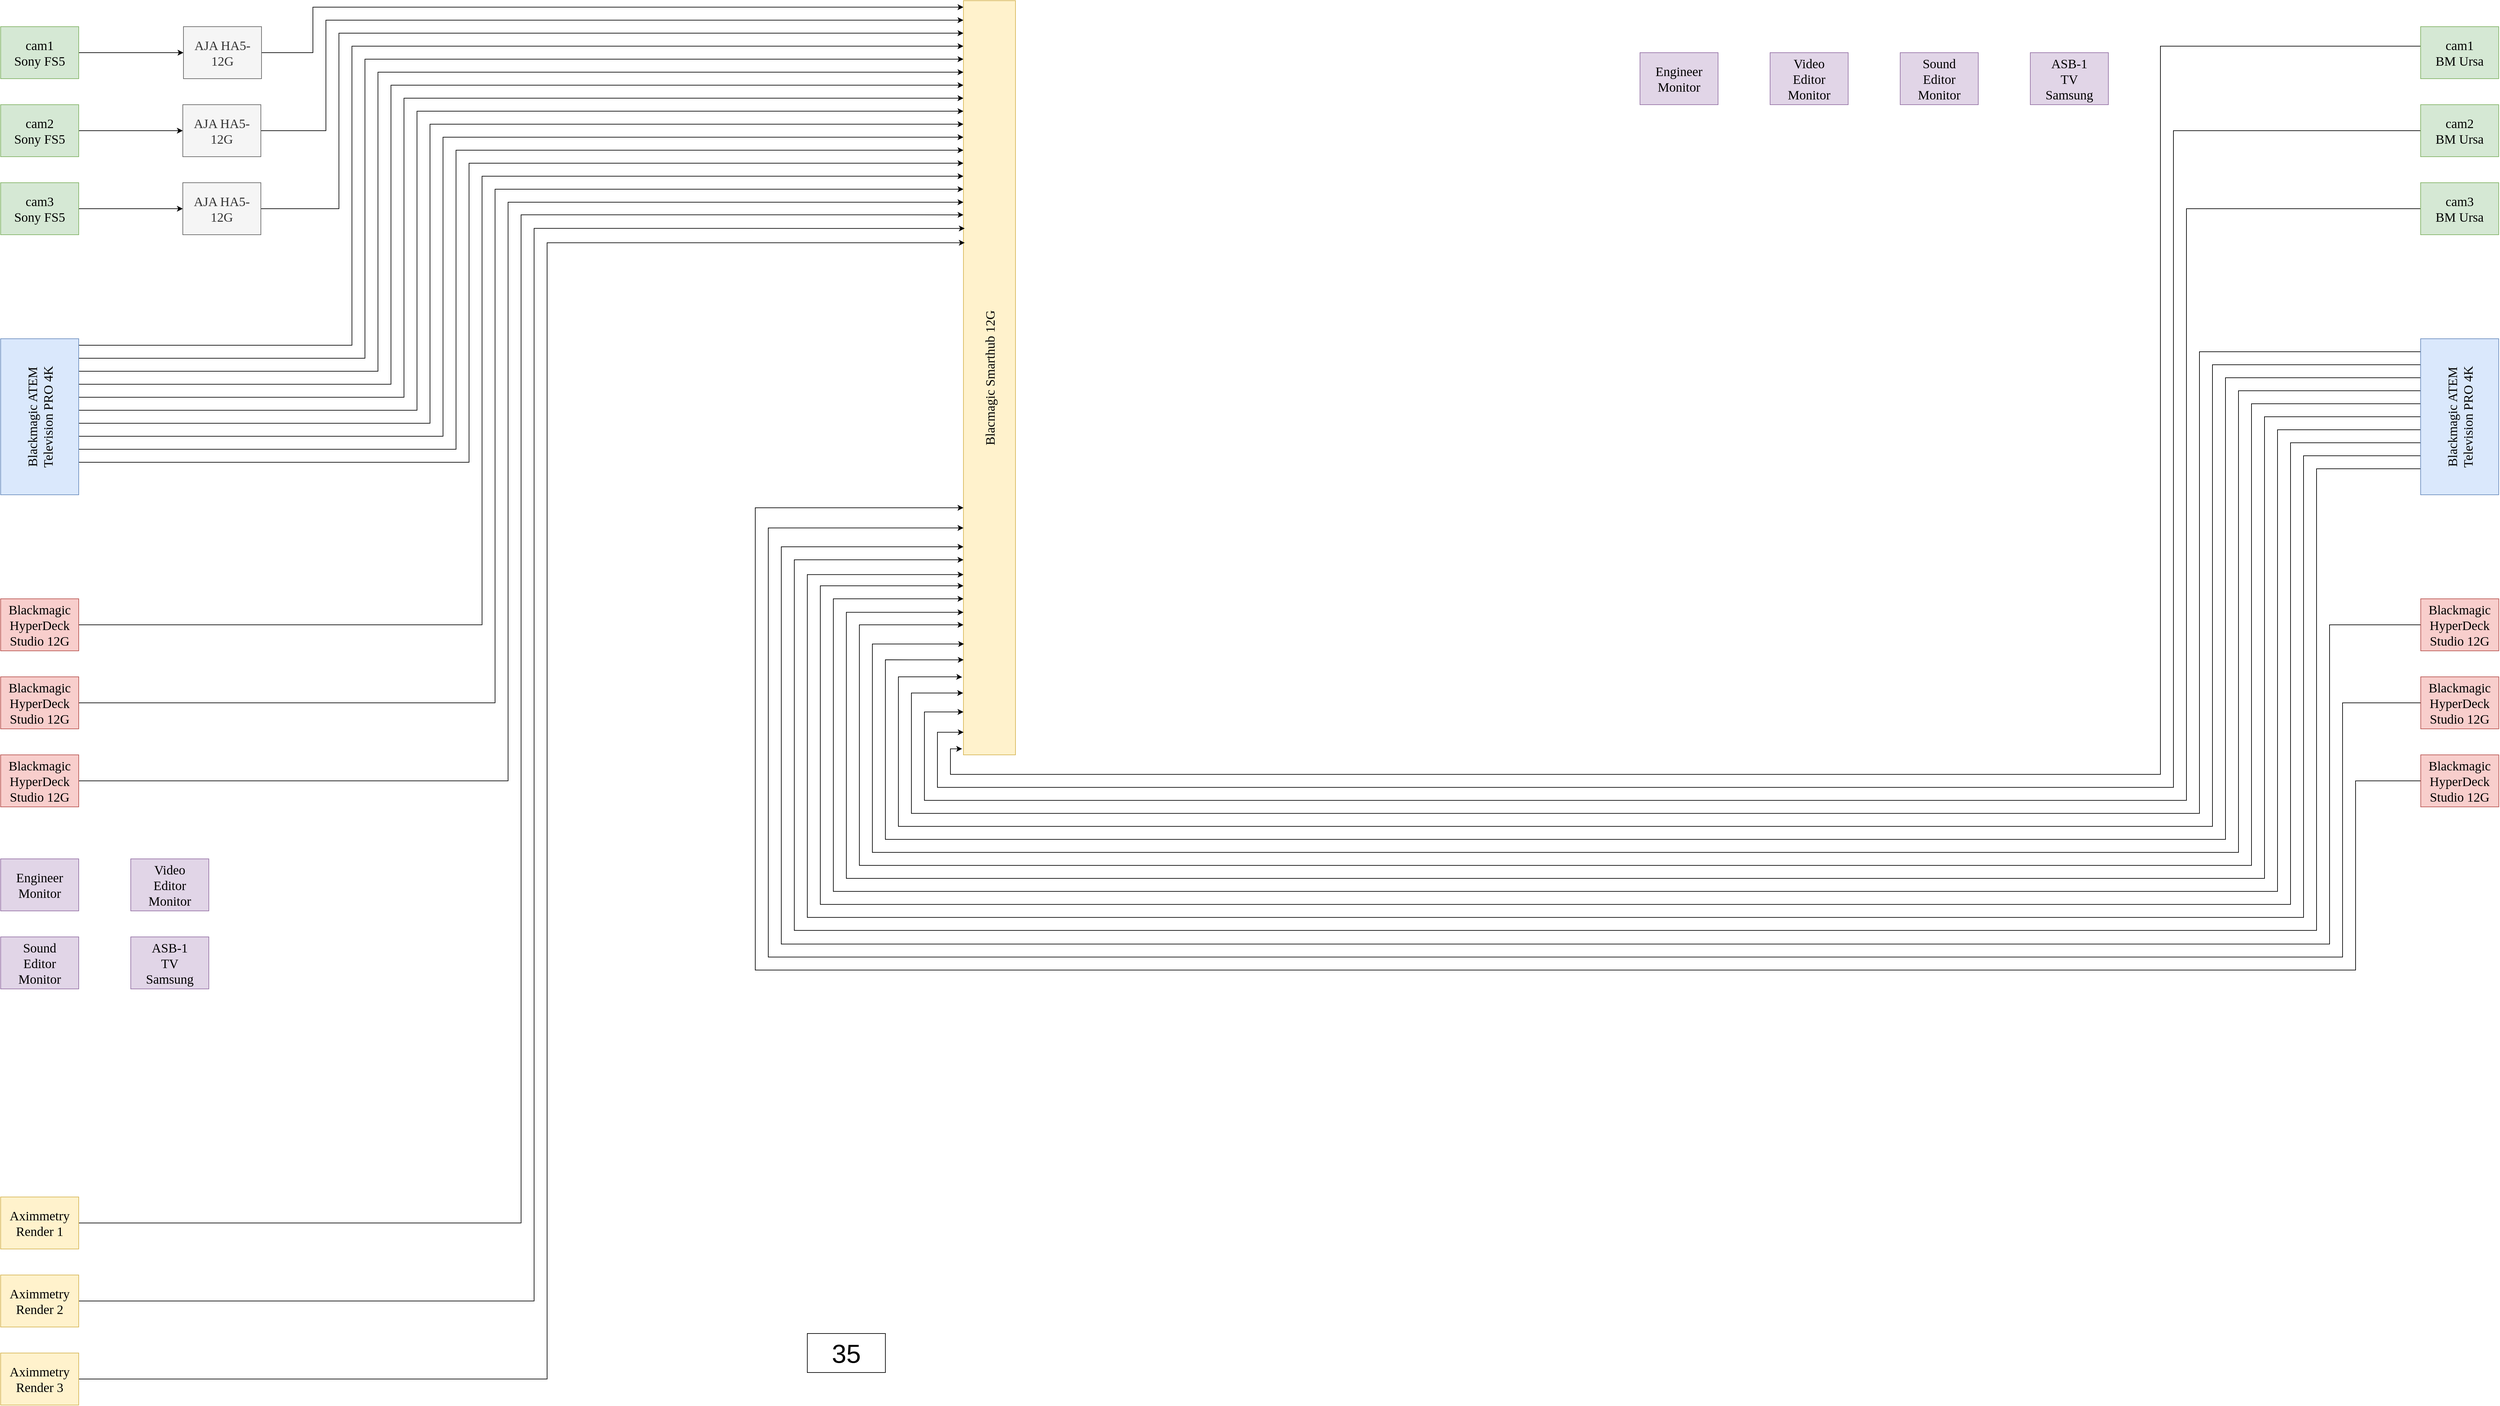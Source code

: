 <mxfile version="10.6.7" type="github"><diagram id="8zPpaCdNfco4rCtqq6pd" name="Chromakey ASB-1"><mxGraphModel dx="3093" dy="1860" grid="1" gridSize="10" guides="1" tooltips="1" connect="1" arrows="1" fold="1" page="1" pageScale="1" pageWidth="2336" pageHeight="1654" math="0" shadow="0"><root><mxCell id="0"/><mxCell id="1" parent="0"/><mxCell id="PRNeWvGEzYsnuZo690AR-102" style="edgeStyle=orthogonalEdgeStyle;rounded=0;orthogonalLoop=1;jettySize=auto;html=1;entryX=0;entryY=0.5;entryDx=0;entryDy=0;fontFamily=Verdana;fontSize=20;" parent="1" source="PRNeWvGEzYsnuZo690AR-89" target="PRNeWvGEzYsnuZo690AR-96" edge="1"><mxGeometry relative="1" as="geometry"/></mxCell><mxCell id="PRNeWvGEzYsnuZo690AR-89" value="cam1&lt;br&gt;Sony FS5&lt;br&gt;" style="rounded=0;whiteSpace=wrap;html=1;fontFamily=Verdana;fontSize=20;fillColor=#d5e8d4;strokeColor=#82b366;" parent="1" vertex="1"><mxGeometry x="400" y="160" width="120" height="80" as="geometry"/></mxCell><mxCell id="PRNeWvGEzYsnuZo690AR-105" style="edgeStyle=orthogonalEdgeStyle;rounded=0;orthogonalLoop=1;jettySize=auto;html=1;entryX=0;entryY=0.5;entryDx=0;entryDy=0;fontFamily=Verdana;fontSize=20;" parent="1" source="PRNeWvGEzYsnuZo690AR-94" target="PRNeWvGEzYsnuZo690AR-100" edge="1"><mxGeometry relative="1" as="geometry"/></mxCell><mxCell id="PRNeWvGEzYsnuZo690AR-94" value="cam2&lt;br&gt;Sony FS5&lt;br&gt;" style="rounded=0;whiteSpace=wrap;html=1;fontFamily=Verdana;fontSize=20;fillColor=#d5e8d4;strokeColor=#82b366;" parent="1" vertex="1"><mxGeometry x="400" y="280" width="120" height="80" as="geometry"/></mxCell><mxCell id="PRNeWvGEzYsnuZo690AR-106" style="edgeStyle=orthogonalEdgeStyle;rounded=0;orthogonalLoop=1;jettySize=auto;html=1;entryX=0;entryY=0.5;entryDx=0;entryDy=0;fontFamily=Verdana;fontSize=20;" parent="1" source="PRNeWvGEzYsnuZo690AR-95" target="PRNeWvGEzYsnuZo690AR-101" edge="1"><mxGeometry relative="1" as="geometry"/></mxCell><mxCell id="PRNeWvGEzYsnuZo690AR-95" value="cam3&lt;br&gt;Sony FS5&lt;br&gt;" style="rounded=0;whiteSpace=wrap;html=1;fontFamily=Verdana;fontSize=20;fillColor=#d5e8d4;strokeColor=#82b366;" parent="1" vertex="1"><mxGeometry x="400" y="400" width="120" height="80" as="geometry"/></mxCell><mxCell id="cZCcKE036kt_M7OEwNeD-14" style="edgeStyle=orthogonalEdgeStyle;rounded=0;orthogonalLoop=1;jettySize=auto;html=1;fontSize=22;" parent="1" source="PRNeWvGEzYsnuZo690AR-96" target="BGWSi0pUhEESYbRutxwz-24" edge="1"><mxGeometry relative="1" as="geometry"><Array as="points"><mxPoint x="880" y="200"/><mxPoint x="880" y="130"/></Array></mxGeometry></mxCell><mxCell id="PRNeWvGEzYsnuZo690AR-96" value="&lt;span&gt;AJA HA5-12G&lt;/span&gt;&lt;br&gt;" style="rounded=0;whiteSpace=wrap;html=1;fontFamily=Verdana;fontSize=20;fillColor=#f5f5f5;strokeColor=#666666;fontColor=#333333;" parent="1" vertex="1"><mxGeometry x="681" y="160" width="120" height="80" as="geometry"/></mxCell><mxCell id="cZCcKE036kt_M7OEwNeD-15" style="edgeStyle=orthogonalEdgeStyle;rounded=0;orthogonalLoop=1;jettySize=auto;html=1;fontSize=22;" parent="1" source="PRNeWvGEzYsnuZo690AR-100" target="BGWSi0pUhEESYbRutxwz-24" edge="1"><mxGeometry relative="1" as="geometry"><Array as="points"><mxPoint x="900" y="320"/><mxPoint x="900" y="150"/></Array></mxGeometry></mxCell><mxCell id="PRNeWvGEzYsnuZo690AR-100" value="&lt;span&gt;AJA HA5-12G&lt;/span&gt;&lt;br&gt;" style="rounded=0;whiteSpace=wrap;html=1;fontFamily=Verdana;fontSize=20;fillColor=#f5f5f5;strokeColor=#666666;fontColor=#333333;" parent="1" vertex="1"><mxGeometry x="680" y="280" width="120" height="80" as="geometry"/></mxCell><mxCell id="cZCcKE036kt_M7OEwNeD-16" style="edgeStyle=orthogonalEdgeStyle;rounded=0;orthogonalLoop=1;jettySize=auto;html=1;fontSize=22;" parent="1" source="PRNeWvGEzYsnuZo690AR-101" target="BGWSi0pUhEESYbRutxwz-24" edge="1"><mxGeometry relative="1" as="geometry"><Array as="points"><mxPoint x="920" y="440"/><mxPoint x="920" y="170"/></Array></mxGeometry></mxCell><mxCell id="PRNeWvGEzYsnuZo690AR-101" value="&lt;span&gt;AJA HA5-12G&lt;/span&gt;&lt;br&gt;" style="rounded=0;whiteSpace=wrap;html=1;fontFamily=Verdana;fontSize=20;fillColor=#f5f5f5;strokeColor=#666666;fontColor=#333333;" parent="1" vertex="1"><mxGeometry x="680" y="400" width="120" height="80" as="geometry"/></mxCell><mxCell id="cZCcKE036kt_M7OEwNeD-17" style="edgeStyle=orthogonalEdgeStyle;rounded=0;orthogonalLoop=1;jettySize=auto;html=1;fontSize=22;" parent="1" source="ANexXLqlYqrbS0PYl5LX-39" target="BGWSi0pUhEESYbRutxwz-24" edge="1"><mxGeometry relative="1" as="geometry"><Array as="points"><mxPoint x="940" y="650"/><mxPoint x="940" y="190"/></Array></mxGeometry></mxCell><mxCell id="cZCcKE036kt_M7OEwNeD-18" style="edgeStyle=orthogonalEdgeStyle;rounded=0;orthogonalLoop=1;jettySize=auto;html=1;fontSize=22;" parent="1" source="ANexXLqlYqrbS0PYl5LX-39" target="BGWSi0pUhEESYbRutxwz-24" edge="1"><mxGeometry relative="1" as="geometry"><Array as="points"><mxPoint x="960" y="670"/><mxPoint x="960" y="210"/></Array></mxGeometry></mxCell><mxCell id="cZCcKE036kt_M7OEwNeD-19" style="edgeStyle=orthogonalEdgeStyle;rounded=0;orthogonalLoop=1;jettySize=auto;html=1;fontSize=22;" parent="1" source="ANexXLqlYqrbS0PYl5LX-39" target="BGWSi0pUhEESYbRutxwz-24" edge="1"><mxGeometry relative="1" as="geometry"><Array as="points"><mxPoint x="980" y="690"/><mxPoint x="980" y="230"/></Array></mxGeometry></mxCell><mxCell id="cZCcKE036kt_M7OEwNeD-20" style="edgeStyle=orthogonalEdgeStyle;rounded=0;orthogonalLoop=1;jettySize=auto;html=1;fontSize=22;" parent="1" source="ANexXLqlYqrbS0PYl5LX-39" target="BGWSi0pUhEESYbRutxwz-24" edge="1"><mxGeometry relative="1" as="geometry"><Array as="points"><mxPoint x="1000" y="710"/><mxPoint x="1000" y="250"/></Array></mxGeometry></mxCell><mxCell id="cZCcKE036kt_M7OEwNeD-21" style="edgeStyle=orthogonalEdgeStyle;rounded=0;orthogonalLoop=1;jettySize=auto;html=1;fontSize=22;" parent="1" source="ANexXLqlYqrbS0PYl5LX-39" target="BGWSi0pUhEESYbRutxwz-24" edge="1"><mxGeometry relative="1" as="geometry"><Array as="points"><mxPoint x="1020" y="730"/><mxPoint x="1020" y="270"/></Array></mxGeometry></mxCell><mxCell id="cZCcKE036kt_M7OEwNeD-22" style="edgeStyle=orthogonalEdgeStyle;rounded=0;orthogonalLoop=1;jettySize=auto;html=1;fontSize=22;" parent="1" source="ANexXLqlYqrbS0PYl5LX-39" target="BGWSi0pUhEESYbRutxwz-24" edge="1"><mxGeometry relative="1" as="geometry"><Array as="points"><mxPoint x="1040" y="750"/><mxPoint x="1040" y="290"/></Array></mxGeometry></mxCell><mxCell id="cZCcKE036kt_M7OEwNeD-24" style="edgeStyle=orthogonalEdgeStyle;rounded=0;orthogonalLoop=1;jettySize=auto;html=1;fontSize=22;" parent="1" source="ANexXLqlYqrbS0PYl5LX-39" target="BGWSi0pUhEESYbRutxwz-24" edge="1"><mxGeometry relative="1" as="geometry"><Array as="points"><mxPoint x="1060" y="770"/><mxPoint x="1060" y="310"/></Array></mxGeometry></mxCell><mxCell id="cZCcKE036kt_M7OEwNeD-25" style="edgeStyle=orthogonalEdgeStyle;rounded=0;orthogonalLoop=1;jettySize=auto;html=1;fontSize=22;" parent="1" source="ANexXLqlYqrbS0PYl5LX-39" target="BGWSi0pUhEESYbRutxwz-24" edge="1"><mxGeometry relative="1" as="geometry"><Array as="points"><mxPoint x="1080" y="790"/><mxPoint x="1080" y="330"/></Array></mxGeometry></mxCell><mxCell id="cZCcKE036kt_M7OEwNeD-26" style="edgeStyle=orthogonalEdgeStyle;rounded=0;orthogonalLoop=1;jettySize=auto;html=1;fontSize=22;" parent="1" source="ANexXLqlYqrbS0PYl5LX-39" target="BGWSi0pUhEESYbRutxwz-24" edge="1"><mxGeometry relative="1" as="geometry"><Array as="points"><mxPoint x="1100" y="810"/><mxPoint x="1100" y="350"/></Array></mxGeometry></mxCell><mxCell id="cZCcKE036kt_M7OEwNeD-27" style="edgeStyle=orthogonalEdgeStyle;rounded=0;orthogonalLoop=1;jettySize=auto;html=1;fontSize=22;" parent="1" source="ANexXLqlYqrbS0PYl5LX-39" target="BGWSi0pUhEESYbRutxwz-24" edge="1"><mxGeometry relative="1" as="geometry"><Array as="points"><mxPoint x="1120" y="830"/><mxPoint x="1120" y="370"/></Array></mxGeometry></mxCell><mxCell id="ANexXLqlYqrbS0PYl5LX-39" value="Blackmagic ATEM Television PRO 4K&lt;br&gt;" style="rounded=0;whiteSpace=wrap;html=1;fontFamily=Verdana;fontSize=20;fillColor=#dae8fc;strokeColor=#6c8ebf;flipV=1;flipH=1;horizontal=0;" parent="1" vertex="1"><mxGeometry x="400" y="640" width="120" height="240" as="geometry"/></mxCell><mxCell id="cZCcKE036kt_M7OEwNeD-28" style="edgeStyle=orthogonalEdgeStyle;rounded=0;orthogonalLoop=1;jettySize=auto;html=1;fontSize=22;" parent="1" source="ANexXLqlYqrbS0PYl5LX-40" target="BGWSi0pUhEESYbRutxwz-24" edge="1"><mxGeometry relative="1" as="geometry"><Array as="points"><mxPoint x="1140" y="1080"/><mxPoint x="1140" y="390"/></Array></mxGeometry></mxCell><mxCell id="ANexXLqlYqrbS0PYl5LX-40" value="&lt;span&gt;Blackmagic HyperDeck Studio 12G&lt;/span&gt;&lt;br&gt;" style="rounded=0;whiteSpace=wrap;html=1;fontFamily=Verdana;fontSize=20;fillColor=#f8cecc;strokeColor=#b85450;" parent="1" vertex="1"><mxGeometry x="400" y="1040" width="120" height="80" as="geometry"/></mxCell><mxCell id="cZCcKE036kt_M7OEwNeD-29" style="edgeStyle=orthogonalEdgeStyle;rounded=0;orthogonalLoop=1;jettySize=auto;html=1;fontSize=22;" parent="1" source="ANexXLqlYqrbS0PYl5LX-42" target="BGWSi0pUhEESYbRutxwz-24" edge="1"><mxGeometry relative="1" as="geometry"><Array as="points"><mxPoint x="1160" y="1200"/><mxPoint x="1160" y="410"/></Array></mxGeometry></mxCell><mxCell id="ANexXLqlYqrbS0PYl5LX-42" value="&lt;span&gt;Blackmagic HyperDeck Studio 12G&lt;/span&gt;&lt;br&gt;" style="rounded=0;whiteSpace=wrap;html=1;fontFamily=Verdana;fontSize=20;fillColor=#f8cecc;strokeColor=#b85450;" parent="1" vertex="1"><mxGeometry x="400" y="1160" width="120" height="80" as="geometry"/></mxCell><mxCell id="cZCcKE036kt_M7OEwNeD-30" style="edgeStyle=orthogonalEdgeStyle;rounded=0;orthogonalLoop=1;jettySize=auto;html=1;fontSize=22;" parent="1" source="ANexXLqlYqrbS0PYl5LX-43" target="BGWSi0pUhEESYbRutxwz-24" edge="1"><mxGeometry relative="1" as="geometry"><Array as="points"><mxPoint x="1180" y="1320"/><mxPoint x="1180" y="430"/></Array></mxGeometry></mxCell><mxCell id="ANexXLqlYqrbS0PYl5LX-43" value="&lt;span&gt;Blackmagic HyperDeck Studio 12G&lt;/span&gt;&lt;br&gt;" style="rounded=0;whiteSpace=wrap;html=1;fontFamily=Verdana;fontSize=20;fillColor=#f8cecc;strokeColor=#b85450;" parent="1" vertex="1"><mxGeometry x="400" y="1280" width="120" height="80" as="geometry"/></mxCell><mxCell id="BGWSi0pUhEESYbRutxwz-1" value="Engineer&lt;br&gt;Monitor&lt;br&gt;" style="rounded=0;whiteSpace=wrap;html=1;fontFamily=Verdana;fontSize=20;fillColor=#e1d5e7;strokeColor=#9673a6;" parent="1" vertex="1"><mxGeometry x="400" y="1440" width="120" height="80" as="geometry"/></mxCell><mxCell id="BGWSi0pUhEESYbRutxwz-2" value="Video&lt;br&gt;Editor&lt;br&gt;Monitor&lt;br&gt;" style="rounded=0;whiteSpace=wrap;html=1;fontFamily=Verdana;fontSize=20;fillColor=#e1d5e7;strokeColor=#9673a6;" parent="1" vertex="1"><mxGeometry x="600" y="1440" width="120" height="80" as="geometry"/></mxCell><mxCell id="BGWSi0pUhEESYbRutxwz-3" value="ASB-1 &lt;br&gt;TV&lt;br&gt;Samsung&lt;br&gt;" style="rounded=0;whiteSpace=wrap;html=1;fontFamily=Verdana;fontSize=20;fillColor=#e1d5e7;strokeColor=#9673a6;" parent="1" vertex="1"><mxGeometry x="600" y="1560" width="120" height="80" as="geometry"/></mxCell><mxCell id="BGWSi0pUhEESYbRutxwz-4" value="Sound&lt;br&gt;Editor&lt;br&gt;Monitor&lt;br&gt;" style="rounded=0;whiteSpace=wrap;html=1;fontFamily=Verdana;fontSize=20;fillColor=#e1d5e7;strokeColor=#9673a6;" parent="1" vertex="1"><mxGeometry x="400" y="1560" width="120" height="80" as="geometry"/></mxCell><mxCell id="BGWSi0pUhEESYbRutxwz-24" value="Blacmagic Smarthub 12G" style="rounded=0;whiteSpace=wrap;html=1;fontFamily=Verdana;fontSize=20;horizontal=0;fillColor=#fff2cc;strokeColor=#d6b656;" parent="1" vertex="1"><mxGeometry x="1880" y="120" width="80" height="1160" as="geometry"/></mxCell><mxCell id="7rxG0kGC3EQJ1BJ71K5Z-4" style="edgeStyle=orthogonalEdgeStyle;rounded=0;orthogonalLoop=1;jettySize=auto;html=1;entryX=-0.025;entryY=0.992;entryDx=0;entryDy=0;entryPerimeter=0;" edge="1" parent="1" source="7rxG0kGC3EQJ1BJ71K5Z-1" target="BGWSi0pUhEESYbRutxwz-24"><mxGeometry relative="1" as="geometry"><Array as="points"><mxPoint x="3720" y="190"/><mxPoint x="3720" y="1310"/><mxPoint x="1860" y="1310"/></Array></mxGeometry></mxCell><mxCell id="7rxG0kGC3EQJ1BJ71K5Z-1" value="cam1&lt;br&gt;BM Ursa&lt;br&gt;" style="rounded=0;whiteSpace=wrap;html=1;fontFamily=Verdana;fontSize=20;fillColor=#d5e8d4;strokeColor=#82b366;" vertex="1" parent="1"><mxGeometry x="4120" y="160" width="120" height="80" as="geometry"/></mxCell><mxCell id="7rxG0kGC3EQJ1BJ71K5Z-6" style="edgeStyle=orthogonalEdgeStyle;rounded=0;orthogonalLoop=1;jettySize=auto;html=1;entryX=0.004;entryY=0.97;entryDx=0;entryDy=0;entryPerimeter=0;" edge="1" parent="1" source="7rxG0kGC3EQJ1BJ71K5Z-2" target="BGWSi0pUhEESYbRutxwz-24"><mxGeometry relative="1" as="geometry"><Array as="points"><mxPoint x="3740" y="320"/><mxPoint x="3740" y="1330"/><mxPoint x="1840" y="1330"/><mxPoint x="1840" y="1245"/></Array></mxGeometry></mxCell><mxCell id="7rxG0kGC3EQJ1BJ71K5Z-2" value="cam2&lt;br&gt;BM Ursa&lt;br&gt;" style="rounded=0;whiteSpace=wrap;html=1;fontFamily=Verdana;fontSize=20;fillColor=#d5e8d4;strokeColor=#82b366;" vertex="1" parent="1"><mxGeometry x="4120" y="280" width="120" height="80" as="geometry"/></mxCell><mxCell id="7rxG0kGC3EQJ1BJ71K5Z-7" style="edgeStyle=orthogonalEdgeStyle;rounded=0;orthogonalLoop=1;jettySize=auto;html=1;" edge="1" parent="1" source="7rxG0kGC3EQJ1BJ71K5Z-3" target="BGWSi0pUhEESYbRutxwz-24"><mxGeometry relative="1" as="geometry"><Array as="points"><mxPoint x="3760" y="440"/><mxPoint x="3760" y="1350"/><mxPoint x="1820" y="1350"/><mxPoint x="1820" y="1214"/></Array></mxGeometry></mxCell><mxCell id="7rxG0kGC3EQJ1BJ71K5Z-3" value="cam3&lt;br&gt;BM Ursa&lt;br&gt;" style="rounded=0;whiteSpace=wrap;html=1;fontFamily=Verdana;fontSize=20;fillColor=#d5e8d4;strokeColor=#82b366;" vertex="1" parent="1"><mxGeometry x="4120" y="400" width="120" height="80" as="geometry"/></mxCell><mxCell id="7rxG0kGC3EQJ1BJ71K5Z-9" style="edgeStyle=orthogonalEdgeStyle;rounded=0;orthogonalLoop=1;jettySize=auto;html=1;entryX=-0.006;entryY=0.918;entryDx=0;entryDy=0;entryPerimeter=0;" edge="1" parent="1" source="7rxG0kGC3EQJ1BJ71K5Z-8" target="BGWSi0pUhEESYbRutxwz-24"><mxGeometry relative="1" as="geometry"><Array as="points"><mxPoint x="3780" y="660"/><mxPoint x="3780" y="1370"/><mxPoint x="1800" y="1370"/><mxPoint x="1800" y="1185"/></Array></mxGeometry></mxCell><mxCell id="7rxG0kGC3EQJ1BJ71K5Z-10" style="edgeStyle=orthogonalEdgeStyle;rounded=0;orthogonalLoop=1;jettySize=auto;html=1;entryX=-0.024;entryY=0.897;entryDx=0;entryDy=0;entryPerimeter=0;" edge="1" parent="1" source="7rxG0kGC3EQJ1BJ71K5Z-8" target="BGWSi0pUhEESYbRutxwz-24"><mxGeometry relative="1" as="geometry"><mxPoint x="1860" y="1160" as="targetPoint"/><Array as="points"><mxPoint x="3800" y="680"/><mxPoint x="3800" y="1390"/><mxPoint x="1780" y="1390"/><mxPoint x="1780" y="1160"/><mxPoint x="1870" y="1160"/></Array></mxGeometry></mxCell><mxCell id="7rxG0kGC3EQJ1BJ71K5Z-11" style="edgeStyle=orthogonalEdgeStyle;rounded=0;orthogonalLoop=1;jettySize=auto;html=1;entryX=0.005;entryY=0.874;entryDx=0;entryDy=0;entryPerimeter=0;" edge="1" parent="1" source="7rxG0kGC3EQJ1BJ71K5Z-8" target="BGWSi0pUhEESYbRutxwz-24"><mxGeometry relative="1" as="geometry"><Array as="points"><mxPoint x="3820" y="700"/><mxPoint x="3820" y="1410"/><mxPoint x="1760" y="1410"/><mxPoint x="1760" y="1134"/></Array></mxGeometry></mxCell><mxCell id="7rxG0kGC3EQJ1BJ71K5Z-13" style="edgeStyle=orthogonalEdgeStyle;rounded=0;orthogonalLoop=1;jettySize=auto;html=1;entryX=0.012;entryY=0.853;entryDx=0;entryDy=0;entryPerimeter=0;" edge="1" parent="1" source="7rxG0kGC3EQJ1BJ71K5Z-8" target="BGWSi0pUhEESYbRutxwz-24"><mxGeometry relative="1" as="geometry"><mxPoint x="1878" y="1110" as="targetPoint"/><Array as="points"><mxPoint x="3840" y="720"/><mxPoint x="3840" y="1430"/><mxPoint x="1740" y="1430"/><mxPoint x="1740" y="1109"/></Array></mxGeometry></mxCell><mxCell id="7rxG0kGC3EQJ1BJ71K5Z-14" style="edgeStyle=orthogonalEdgeStyle;rounded=0;orthogonalLoop=1;jettySize=auto;html=1;" edge="1" parent="1" source="7rxG0kGC3EQJ1BJ71K5Z-8" target="BGWSi0pUhEESYbRutxwz-24"><mxGeometry relative="1" as="geometry"><Array as="points"><mxPoint x="3860" y="740"/><mxPoint x="3860" y="1450"/><mxPoint x="1720" y="1450"/><mxPoint x="1720" y="1080"/></Array></mxGeometry></mxCell><mxCell id="7rxG0kGC3EQJ1BJ71K5Z-15" style="edgeStyle=orthogonalEdgeStyle;rounded=0;orthogonalLoop=1;jettySize=auto;html=1;entryX=0;entryY=0.811;entryDx=0;entryDy=0;entryPerimeter=0;" edge="1" parent="1" source="7rxG0kGC3EQJ1BJ71K5Z-8" target="BGWSi0pUhEESYbRutxwz-24"><mxGeometry relative="1" as="geometry"><Array as="points"><mxPoint x="3880" y="760"/><mxPoint x="3880" y="1470"/><mxPoint x="1700" y="1470"/><mxPoint x="1700" y="1061"/></Array></mxGeometry></mxCell><mxCell id="7rxG0kGC3EQJ1BJ71K5Z-16" style="edgeStyle=orthogonalEdgeStyle;rounded=0;orthogonalLoop=1;jettySize=auto;html=1;" edge="1" parent="1" source="7rxG0kGC3EQJ1BJ71K5Z-8" target="BGWSi0pUhEESYbRutxwz-24"><mxGeometry relative="1" as="geometry"><Array as="points"><mxPoint x="3900" y="780"/><mxPoint x="3900" y="1490"/><mxPoint x="1680" y="1490"/><mxPoint x="1680" y="1040"/></Array></mxGeometry></mxCell><mxCell id="7rxG0kGC3EQJ1BJ71K5Z-17" style="edgeStyle=orthogonalEdgeStyle;rounded=0;orthogonalLoop=1;jettySize=auto;html=1;" edge="1" parent="1" source="7rxG0kGC3EQJ1BJ71K5Z-8"><mxGeometry relative="1" as="geometry"><mxPoint x="1880" y="1020" as="targetPoint"/><Array as="points"><mxPoint x="3920" y="800"/><mxPoint x="3920" y="1510"/><mxPoint x="1660" y="1510"/><mxPoint x="1660" y="1020"/></Array></mxGeometry></mxCell><mxCell id="7rxG0kGC3EQJ1BJ71K5Z-18" style="edgeStyle=orthogonalEdgeStyle;rounded=0;orthogonalLoop=1;jettySize=auto;html=1;entryX=0.001;entryY=0.761;entryDx=0;entryDy=0;entryPerimeter=0;" edge="1" parent="1" source="7rxG0kGC3EQJ1BJ71K5Z-8" target="BGWSi0pUhEESYbRutxwz-24"><mxGeometry relative="1" as="geometry"><Array as="points"><mxPoint x="3940" y="820"/><mxPoint x="3940" y="1530"/><mxPoint x="1640" y="1530"/><mxPoint x="1640" y="1003"/></Array></mxGeometry></mxCell><mxCell id="7rxG0kGC3EQJ1BJ71K5Z-19" style="edgeStyle=orthogonalEdgeStyle;rounded=0;orthogonalLoop=1;jettySize=auto;html=1;" edge="1" parent="1" source="7rxG0kGC3EQJ1BJ71K5Z-8"><mxGeometry relative="1" as="geometry"><mxPoint x="1880" y="980" as="targetPoint"/><Array as="points"><mxPoint x="3960" y="840"/><mxPoint x="3960" y="1550"/><mxPoint x="1620" y="1550"/><mxPoint x="1620" y="980"/><mxPoint x="1880" y="980"/></Array></mxGeometry></mxCell><mxCell id="7rxG0kGC3EQJ1BJ71K5Z-8" value="Blackmagic ATEM Television PRO 4K&lt;br&gt;" style="rounded=0;whiteSpace=wrap;html=1;fontFamily=Verdana;fontSize=20;fillColor=#dae8fc;strokeColor=#6c8ebf;flipV=1;flipH=1;horizontal=0;" vertex="1" parent="1"><mxGeometry x="4120" y="640" width="120" height="240" as="geometry"/></mxCell><mxCell id="7rxG0kGC3EQJ1BJ71K5Z-23" style="edgeStyle=orthogonalEdgeStyle;rounded=0;orthogonalLoop=1;jettySize=auto;html=1;" edge="1" parent="1" source="7rxG0kGC3EQJ1BJ71K5Z-20"><mxGeometry relative="1" as="geometry"><mxPoint x="1880" y="960" as="targetPoint"/><Array as="points"><mxPoint x="3980" y="1080"/><mxPoint x="3980" y="1571"/><mxPoint x="1600" y="1571"/><mxPoint x="1600" y="960"/><mxPoint x="1880" y="960"/></Array></mxGeometry></mxCell><mxCell id="7rxG0kGC3EQJ1BJ71K5Z-20" value="&lt;span&gt;Blackmagic HyperDeck Studio 12G&lt;/span&gt;&lt;br&gt;" style="rounded=0;whiteSpace=wrap;html=1;fontFamily=Verdana;fontSize=20;fillColor=#f8cecc;strokeColor=#b85450;" vertex="1" parent="1"><mxGeometry x="4120.167" y="1040" width="120" height="80" as="geometry"/></mxCell><mxCell id="7rxG0kGC3EQJ1BJ71K5Z-24" style="edgeStyle=orthogonalEdgeStyle;rounded=0;orthogonalLoop=1;jettySize=auto;html=1;" edge="1" parent="1" source="7rxG0kGC3EQJ1BJ71K5Z-21"><mxGeometry relative="1" as="geometry"><mxPoint x="1880" y="931" as="targetPoint"/><Array as="points"><mxPoint x="4000" y="1200"/><mxPoint x="4000" y="1591"/><mxPoint x="1580" y="1591"/><mxPoint x="1580" y="931"/><mxPoint x="1880" y="931"/></Array></mxGeometry></mxCell><mxCell id="7rxG0kGC3EQJ1BJ71K5Z-21" value="&lt;span&gt;Blackmagic HyperDeck Studio 12G&lt;/span&gt;&lt;br&gt;" style="rounded=0;whiteSpace=wrap;html=1;fontFamily=Verdana;fontSize=20;fillColor=#f8cecc;strokeColor=#b85450;" vertex="1" parent="1"><mxGeometry x="4120.167" y="1160" width="120" height="80" as="geometry"/></mxCell><mxCell id="7rxG0kGC3EQJ1BJ71K5Z-25" style="edgeStyle=orthogonalEdgeStyle;rounded=0;orthogonalLoop=1;jettySize=auto;html=1;exitX=0;exitY=0.5;exitDx=0;exitDy=0;" edge="1" parent="1" source="7rxG0kGC3EQJ1BJ71K5Z-22"><mxGeometry relative="1" as="geometry"><mxPoint x="1880" y="900" as="targetPoint"/><Array as="points"><mxPoint x="4020" y="1320"/><mxPoint x="4020" y="1611"/><mxPoint x="1560" y="1611"/><mxPoint x="1560" y="900"/><mxPoint x="1880" y="900"/></Array></mxGeometry></mxCell><mxCell id="7rxG0kGC3EQJ1BJ71K5Z-22" value="&lt;span&gt;Blackmagic HyperDeck Studio 12G&lt;/span&gt;&lt;br&gt;" style="rounded=0;whiteSpace=wrap;html=1;fontFamily=Verdana;fontSize=20;fillColor=#f8cecc;strokeColor=#b85450;" vertex="1" parent="1"><mxGeometry x="4120.167" y="1280" width="120" height="80" as="geometry"/></mxCell><mxCell id="7rxG0kGC3EQJ1BJ71K5Z-26" value="35&lt;br style=&quot;font-size: 40px&quot;&gt;" style="rounded=0;whiteSpace=wrap;html=1;fontSize=40;" vertex="1" parent="1"><mxGeometry x="1640" y="2170" width="120" height="60" as="geometry"/></mxCell><mxCell id="7rxG0kGC3EQJ1BJ71K5Z-27" value="Engineer&lt;br&gt;Monitor&lt;br&gt;" style="rounded=0;whiteSpace=wrap;html=1;fontFamily=Verdana;fontSize=20;fillColor=#e1d5e7;strokeColor=#9673a6;" vertex="1" parent="1"><mxGeometry x="2920" y="200" width="120" height="80" as="geometry"/></mxCell><mxCell id="7rxG0kGC3EQJ1BJ71K5Z-28" value="Video&lt;br&gt;Editor&lt;br&gt;Monitor&lt;br&gt;" style="rounded=0;whiteSpace=wrap;html=1;fontFamily=Verdana;fontSize=20;fillColor=#e1d5e7;strokeColor=#9673a6;" vertex="1" parent="1"><mxGeometry x="3120" y="200" width="120" height="80" as="geometry"/></mxCell><mxCell id="7rxG0kGC3EQJ1BJ71K5Z-29" value="ASB-1 &lt;br&gt;TV&lt;br&gt;Samsung&lt;br&gt;" style="rounded=0;whiteSpace=wrap;html=1;fontFamily=Verdana;fontSize=20;fillColor=#e1d5e7;strokeColor=#9673a6;" vertex="1" parent="1"><mxGeometry x="3520" y="200" width="120" height="80" as="geometry"/></mxCell><mxCell id="7rxG0kGC3EQJ1BJ71K5Z-30" value="Sound&lt;br&gt;Editor&lt;br&gt;Monitor&lt;br&gt;" style="rounded=0;whiteSpace=wrap;html=1;fontFamily=Verdana;fontSize=20;fillColor=#e1d5e7;strokeColor=#9673a6;" vertex="1" parent="1"><mxGeometry x="3320" y="200" width="120" height="80" as="geometry"/></mxCell><mxCell id="7rxG0kGC3EQJ1BJ71K5Z-34" style="edgeStyle=orthogonalEdgeStyle;rounded=0;orthogonalLoop=1;jettySize=auto;html=1;entryX=0.001;entryY=0.284;entryDx=0;entryDy=0;entryPerimeter=0;fontSize=40;" edge="1" parent="1" source="7rxG0kGC3EQJ1BJ71K5Z-31" target="BGWSi0pUhEESYbRutxwz-24"><mxGeometry relative="1" as="geometry"/></mxCell><mxCell id="7rxG0kGC3EQJ1BJ71K5Z-31" value="Aximmetry&lt;br&gt;Render 1&lt;br&gt;" style="rounded=0;whiteSpace=wrap;html=1;fontFamily=Verdana;fontSize=20;fillColor=#fff2cc;strokeColor=#d6b656;" vertex="1" parent="1"><mxGeometry x="400" y="1960" width="120" height="80" as="geometry"/></mxCell><mxCell id="7rxG0kGC3EQJ1BJ71K5Z-35" style="edgeStyle=orthogonalEdgeStyle;rounded=0;orthogonalLoop=1;jettySize=auto;html=1;entryX=0.025;entryY=0.302;entryDx=0;entryDy=0;entryPerimeter=0;fontSize=40;" edge="1" parent="1" source="7rxG0kGC3EQJ1BJ71K5Z-32" target="BGWSi0pUhEESYbRutxwz-24"><mxGeometry relative="1" as="geometry"><Array as="points"><mxPoint x="1220" y="2120"/><mxPoint x="1220" y="470"/></Array></mxGeometry></mxCell><mxCell id="7rxG0kGC3EQJ1BJ71K5Z-32" value="Aximmetry&lt;br&gt;Render 2&lt;br&gt;" style="rounded=0;whiteSpace=wrap;html=1;fontFamily=Verdana;fontSize=20;fillColor=#fff2cc;strokeColor=#d6b656;" vertex="1" parent="1"><mxGeometry x="400" y="2080" width="120" height="80" as="geometry"/></mxCell><mxCell id="7rxG0kGC3EQJ1BJ71K5Z-36" style="edgeStyle=orthogonalEdgeStyle;rounded=0;orthogonalLoop=1;jettySize=auto;html=1;entryX=0.025;entryY=0.321;entryDx=0;entryDy=0;entryPerimeter=0;fontSize=40;" edge="1" parent="1" source="7rxG0kGC3EQJ1BJ71K5Z-33" target="BGWSi0pUhEESYbRutxwz-24"><mxGeometry relative="1" as="geometry"><Array as="points"><mxPoint x="1240" y="2240"/><mxPoint x="1240" y="493"/></Array></mxGeometry></mxCell><mxCell id="7rxG0kGC3EQJ1BJ71K5Z-33" value="Aximmetry&lt;br&gt;Render 3&lt;br&gt;" style="rounded=0;whiteSpace=wrap;html=1;fontFamily=Verdana;fontSize=20;fillColor=#fff2cc;strokeColor=#d6b656;" vertex="1" parent="1"><mxGeometry x="400" y="2200" width="120" height="80" as="geometry"/></mxCell></root></mxGraphModel></diagram></mxfile>